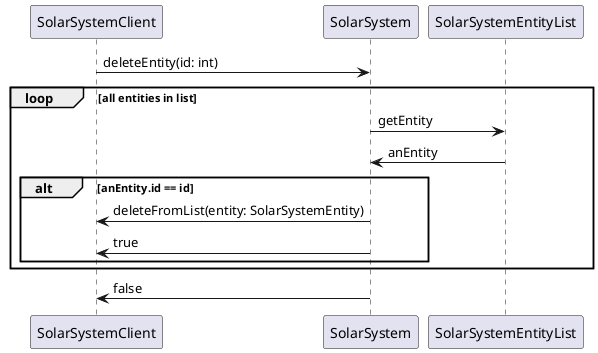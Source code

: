 @startuml
SolarSystemClient -> SolarSystem: deleteEntity(id: int)
loop all entities in list
    SolarSystem -> SolarSystemEntityList : getEntity
    SolarSystemEntityList -> SolarSystem: anEntity
    alt anEntity.id == id
    SolarSystem -> SolarSystemClient : deleteFromList(entity: SolarSystemEntity)
    SolarSystem -> SolarSystemClient: true
    end
end
 SolarSystem -> SolarSystemClient: false
@enduml